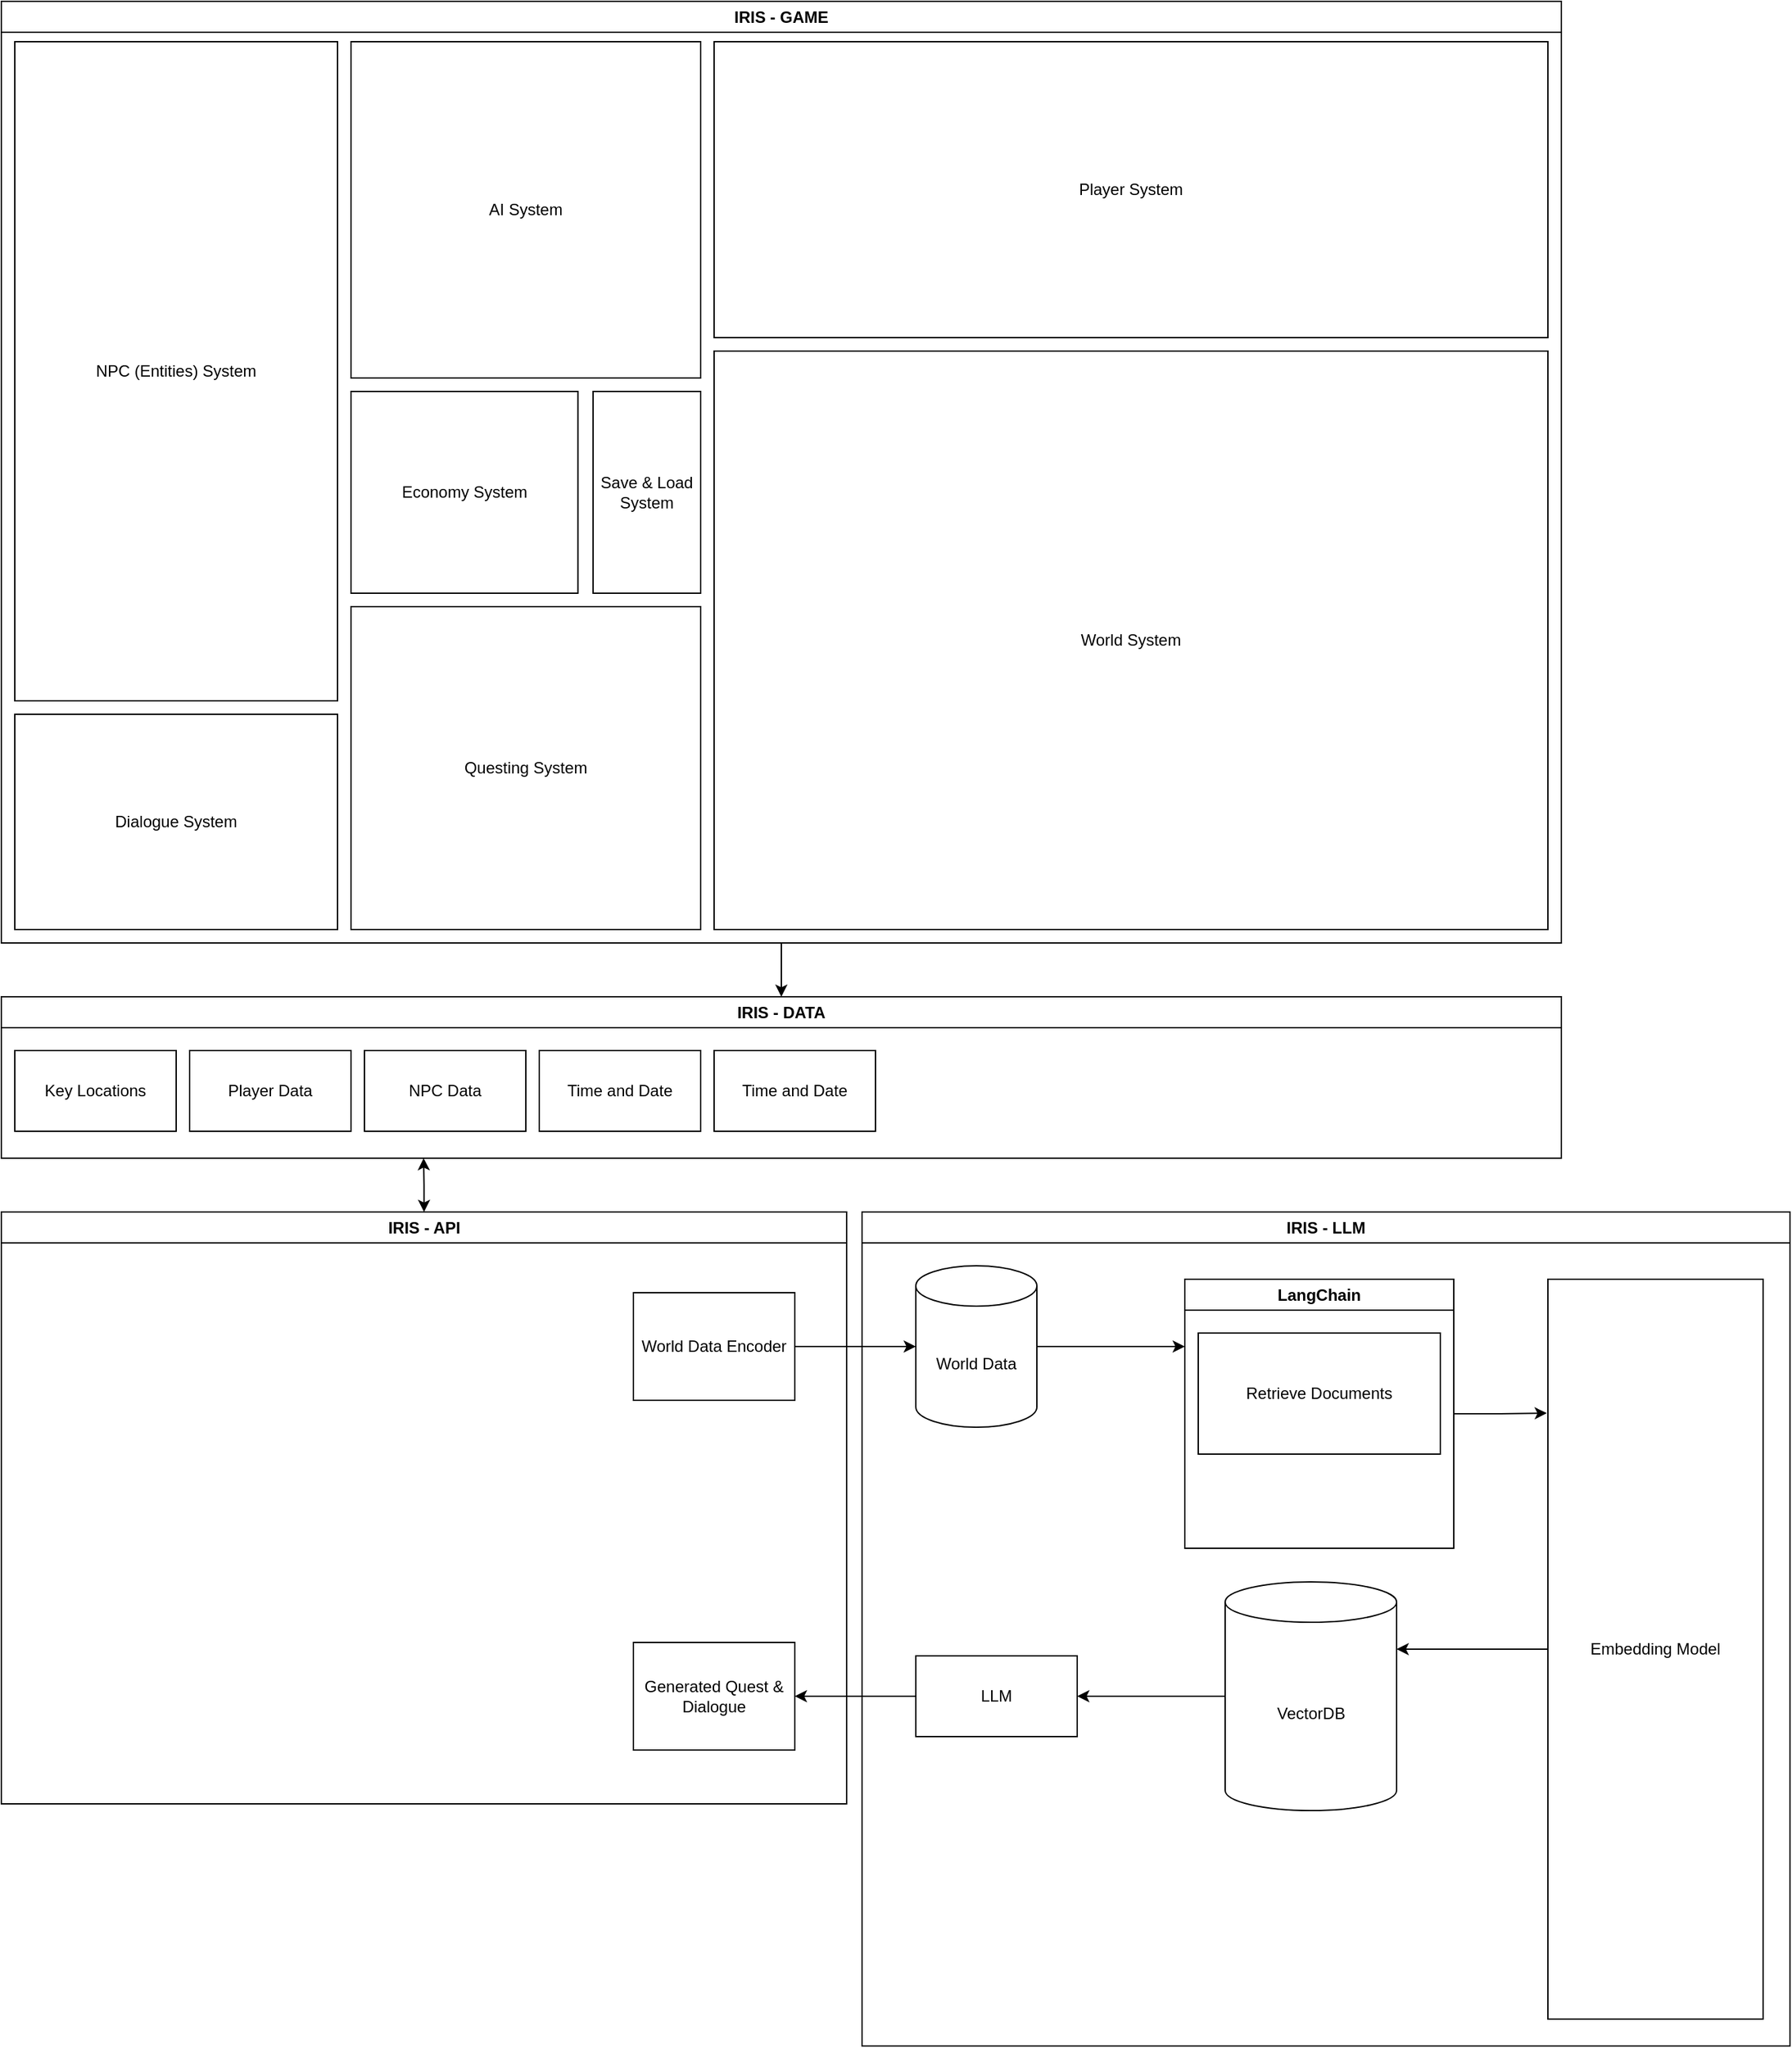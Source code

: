 <mxfile version="24.7.17">
  <diagram name="Page-1" id="EbFhku3aeiVI1ehOrgtn">
    <mxGraphModel dx="2583" dy="1194" grid="1" gridSize="10" guides="1" tooltips="1" connect="1" arrows="1" fold="1" page="0" pageScale="1" pageWidth="850" pageHeight="1100" background="none" math="0" shadow="0">
      <root>
        <mxCell id="0" />
        <mxCell id="1" parent="0" />
        <mxCell id="US7T-Pkhr5Sw-hJU1p7X-31" style="edgeStyle=orthogonalEdgeStyle;rounded=0;orthogonalLoop=1;jettySize=auto;html=1;entryX=0.5;entryY=0;entryDx=0;entryDy=0;" edge="1" parent="1" source="lu1HMCi60wpDwEhCYiGy-1" target="hP0yGo-dvykfc_xAxlZr-6">
          <mxGeometry relative="1" as="geometry" />
        </mxCell>
        <mxCell id="lu1HMCi60wpDwEhCYiGy-1" value="IRIS - GAME" style="swimlane;whiteSpace=wrap;html=1;" parent="1" vertex="1">
          <mxGeometry x="-40" y="60" width="1160" height="700" as="geometry" />
        </mxCell>
        <mxCell id="US7T-Pkhr5Sw-hJU1p7X-24" value="Dialogue System" style="rounded=0;whiteSpace=wrap;html=1;" vertex="1" parent="lu1HMCi60wpDwEhCYiGy-1">
          <mxGeometry x="10" y="530" width="240" height="160" as="geometry" />
        </mxCell>
        <mxCell id="US7T-Pkhr5Sw-hJU1p7X-25" value="Questing System" style="rounded=0;whiteSpace=wrap;html=1;" vertex="1" parent="lu1HMCi60wpDwEhCYiGy-1">
          <mxGeometry x="260" y="450" width="260" height="240" as="geometry" />
        </mxCell>
        <mxCell id="US7T-Pkhr5Sw-hJU1p7X-39" value="World System" style="rounded=0;whiteSpace=wrap;html=1;" vertex="1" parent="lu1HMCi60wpDwEhCYiGy-1">
          <mxGeometry x="530" y="260" width="620" height="430" as="geometry" />
        </mxCell>
        <mxCell id="US7T-Pkhr5Sw-hJU1p7X-40" value="Player System" style="rounded=0;whiteSpace=wrap;html=1;" vertex="1" parent="lu1HMCi60wpDwEhCYiGy-1">
          <mxGeometry x="530" y="30" width="620" height="220" as="geometry" />
        </mxCell>
        <mxCell id="US7T-Pkhr5Sw-hJU1p7X-41" value="NPC (Entities) System" style="rounded=0;whiteSpace=wrap;html=1;" vertex="1" parent="lu1HMCi60wpDwEhCYiGy-1">
          <mxGeometry x="10" y="30" width="240" height="490" as="geometry" />
        </mxCell>
        <mxCell id="US7T-Pkhr5Sw-hJU1p7X-42" value="Economy System" style="rounded=0;whiteSpace=wrap;html=1;" vertex="1" parent="lu1HMCi60wpDwEhCYiGy-1">
          <mxGeometry x="260" y="290" width="168.75" height="150" as="geometry" />
        </mxCell>
        <mxCell id="US7T-Pkhr5Sw-hJU1p7X-43" value="Save &amp;amp; Load System" style="rounded=0;whiteSpace=wrap;html=1;" vertex="1" parent="lu1HMCi60wpDwEhCYiGy-1">
          <mxGeometry x="440" y="290" width="80" height="150" as="geometry" />
        </mxCell>
        <mxCell id="US7T-Pkhr5Sw-hJU1p7X-44" value="AI System" style="rounded=0;whiteSpace=wrap;html=1;" vertex="1" parent="lu1HMCi60wpDwEhCYiGy-1">
          <mxGeometry x="260" y="30" width="260" height="250" as="geometry" />
        </mxCell>
        <mxCell id="US7T-Pkhr5Sw-hJU1p7X-1" style="edgeStyle=orthogonalEdgeStyle;rounded=0;orthogonalLoop=1;jettySize=auto;html=1;startArrow=classic;startFill=1;" edge="1" parent="1" source="hP0yGo-dvykfc_xAxlZr-1">
          <mxGeometry relative="1" as="geometry">
            <mxPoint x="274" y="920" as="targetPoint" />
          </mxGeometry>
        </mxCell>
        <mxCell id="hP0yGo-dvykfc_xAxlZr-1" value="&lt;div&gt;IRIS - API&lt;/div&gt;" style="swimlane;whiteSpace=wrap;html=1;" parent="1" vertex="1">
          <mxGeometry x="-40" y="960" width="628.57" height="440" as="geometry" />
        </mxCell>
        <mxCell id="US7T-Pkhr5Sw-hJU1p7X-34" value="World Data Encoder" style="rounded=0;whiteSpace=wrap;html=1;" vertex="1" parent="hP0yGo-dvykfc_xAxlZr-1">
          <mxGeometry x="470" y="60" width="120.01" height="80" as="geometry" />
        </mxCell>
        <mxCell id="US7T-Pkhr5Sw-hJU1p7X-37" value="Generated Quest &amp;amp; Dialogue" style="rounded=0;whiteSpace=wrap;html=1;" vertex="1" parent="hP0yGo-dvykfc_xAxlZr-1">
          <mxGeometry x="470" y="320" width="120.01" height="80" as="geometry" />
        </mxCell>
        <mxCell id="hP0yGo-dvykfc_xAxlZr-3" value="IRIS - LLM" style="swimlane;whiteSpace=wrap;html=1;" parent="1" vertex="1">
          <mxGeometry x="600" y="960" width="690" height="620" as="geometry" />
        </mxCell>
        <mxCell id="US7T-Pkhr5Sw-hJU1p7X-5" style="edgeStyle=orthogonalEdgeStyle;rounded=0;orthogonalLoop=1;jettySize=auto;html=1;entryX=0;entryY=0.25;entryDx=0;entryDy=0;" edge="1" parent="hP0yGo-dvykfc_xAxlZr-3" source="US7T-Pkhr5Sw-hJU1p7X-2" target="US7T-Pkhr5Sw-hJU1p7X-4">
          <mxGeometry relative="1" as="geometry" />
        </mxCell>
        <mxCell id="US7T-Pkhr5Sw-hJU1p7X-2" value="World Data" style="shape=cylinder3;whiteSpace=wrap;html=1;boundedLbl=1;backgroundOutline=1;size=15;" vertex="1" parent="hP0yGo-dvykfc_xAxlZr-3">
          <mxGeometry x="40" y="40" width="90" height="120" as="geometry" />
        </mxCell>
        <mxCell id="US7T-Pkhr5Sw-hJU1p7X-4" value="LangChain" style="swimlane;whiteSpace=wrap;html=1;" vertex="1" parent="hP0yGo-dvykfc_xAxlZr-3">
          <mxGeometry x="240" y="50" width="200" height="200" as="geometry" />
        </mxCell>
        <mxCell id="US7T-Pkhr5Sw-hJU1p7X-7" value="Retrieve Documents" style="rounded=0;whiteSpace=wrap;html=1;" vertex="1" parent="US7T-Pkhr5Sw-hJU1p7X-4">
          <mxGeometry x="10" y="40" width="180" height="90" as="geometry" />
        </mxCell>
        <mxCell id="US7T-Pkhr5Sw-hJU1p7X-8" value="Embedding Model" style="rounded=0;whiteSpace=wrap;html=1;" vertex="1" parent="hP0yGo-dvykfc_xAxlZr-3">
          <mxGeometry x="510" y="50" width="160" height="550" as="geometry" />
        </mxCell>
        <mxCell id="US7T-Pkhr5Sw-hJU1p7X-9" style="edgeStyle=orthogonalEdgeStyle;rounded=0;orthogonalLoop=1;jettySize=auto;html=1;entryX=-0.005;entryY=0.181;entryDx=0;entryDy=0;entryPerimeter=0;" edge="1" parent="hP0yGo-dvykfc_xAxlZr-3" source="US7T-Pkhr5Sw-hJU1p7X-4" target="US7T-Pkhr5Sw-hJU1p7X-8">
          <mxGeometry relative="1" as="geometry" />
        </mxCell>
        <mxCell id="US7T-Pkhr5Sw-hJU1p7X-10" value="VectorDB" style="shape=cylinder3;whiteSpace=wrap;html=1;boundedLbl=1;backgroundOutline=1;size=15;" vertex="1" parent="hP0yGo-dvykfc_xAxlZr-3">
          <mxGeometry x="270" y="275" width="127.5" height="170" as="geometry" />
        </mxCell>
        <mxCell id="US7T-Pkhr5Sw-hJU1p7X-21" value="LLM" style="rounded=0;whiteSpace=wrap;html=1;" vertex="1" parent="hP0yGo-dvykfc_xAxlZr-3">
          <mxGeometry x="40" y="330" width="120" height="60" as="geometry" />
        </mxCell>
        <mxCell id="US7T-Pkhr5Sw-hJU1p7X-22" style="edgeStyle=orthogonalEdgeStyle;rounded=0;orthogonalLoop=1;jettySize=auto;html=1;" edge="1" parent="hP0yGo-dvykfc_xAxlZr-3" source="US7T-Pkhr5Sw-hJU1p7X-10" target="US7T-Pkhr5Sw-hJU1p7X-21">
          <mxGeometry relative="1" as="geometry" />
        </mxCell>
        <mxCell id="US7T-Pkhr5Sw-hJU1p7X-30" style="edgeStyle=orthogonalEdgeStyle;rounded=0;orthogonalLoop=1;jettySize=auto;html=1;entryX=1;entryY=0;entryDx=0;entryDy=50;entryPerimeter=0;" edge="1" parent="hP0yGo-dvykfc_xAxlZr-3" source="US7T-Pkhr5Sw-hJU1p7X-8" target="US7T-Pkhr5Sw-hJU1p7X-10">
          <mxGeometry relative="1" as="geometry" />
        </mxCell>
        <mxCell id="hP0yGo-dvykfc_xAxlZr-6" value="&lt;div&gt;IRIS - DATA&lt;br&gt;&lt;/div&gt;" style="swimlane;whiteSpace=wrap;html=1;" parent="1" vertex="1">
          <mxGeometry x="-40" y="800" width="1160" height="120" as="geometry" />
        </mxCell>
        <mxCell id="US7T-Pkhr5Sw-hJU1p7X-23" value="Key Locations" style="rounded=0;whiteSpace=wrap;html=1;verticalAlign=middle;" vertex="1" parent="hP0yGo-dvykfc_xAxlZr-6">
          <mxGeometry x="10" y="40" width="120" height="60" as="geometry" />
        </mxCell>
        <mxCell id="US7T-Pkhr5Sw-hJU1p7X-26" value="Player Data" style="rounded=0;whiteSpace=wrap;html=1;verticalAlign=middle;" vertex="1" parent="hP0yGo-dvykfc_xAxlZr-6">
          <mxGeometry x="140" y="40" width="120" height="60" as="geometry" />
        </mxCell>
        <mxCell id="US7T-Pkhr5Sw-hJU1p7X-27" value="NPC Data" style="rounded=0;whiteSpace=wrap;html=1;verticalAlign=middle;" vertex="1" parent="hP0yGo-dvykfc_xAxlZr-6">
          <mxGeometry x="270" y="40" width="120" height="60" as="geometry" />
        </mxCell>
        <mxCell id="US7T-Pkhr5Sw-hJU1p7X-28" value="Time and Date" style="rounded=0;whiteSpace=wrap;html=1;verticalAlign=middle;" vertex="1" parent="hP0yGo-dvykfc_xAxlZr-6">
          <mxGeometry x="400" y="40" width="120" height="60" as="geometry" />
        </mxCell>
        <mxCell id="US7T-Pkhr5Sw-hJU1p7X-29" value="Time and Date" style="rounded=0;whiteSpace=wrap;html=1;verticalAlign=middle;" vertex="1" parent="hP0yGo-dvykfc_xAxlZr-6">
          <mxGeometry x="530" y="40" width="120" height="60" as="geometry" />
        </mxCell>
        <mxCell id="US7T-Pkhr5Sw-hJU1p7X-35" style="edgeStyle=orthogonalEdgeStyle;rounded=0;orthogonalLoop=1;jettySize=auto;html=1;entryX=0;entryY=0.5;entryDx=0;entryDy=0;entryPerimeter=0;" edge="1" parent="1" source="US7T-Pkhr5Sw-hJU1p7X-34" target="US7T-Pkhr5Sw-hJU1p7X-2">
          <mxGeometry relative="1" as="geometry" />
        </mxCell>
        <mxCell id="US7T-Pkhr5Sw-hJU1p7X-36" style="edgeStyle=orthogonalEdgeStyle;rounded=0;orthogonalLoop=1;jettySize=auto;html=1;entryX=1;entryY=0.5;entryDx=0;entryDy=0;" edge="1" parent="1" source="US7T-Pkhr5Sw-hJU1p7X-21" target="US7T-Pkhr5Sw-hJU1p7X-37">
          <mxGeometry relative="1" as="geometry">
            <mxPoint x="560" y="1320" as="targetPoint" />
          </mxGeometry>
        </mxCell>
      </root>
    </mxGraphModel>
  </diagram>
</mxfile>
